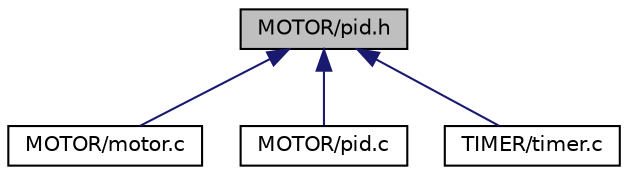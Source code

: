 digraph "MOTOR/pid.h"
{
 // LATEX_PDF_SIZE
  edge [fontname="Helvetica",fontsize="10",labelfontname="Helvetica",labelfontsize="10"];
  node [fontname="Helvetica",fontsize="10",shape=record];
  Node1 [label="MOTOR/pid.h",height=0.2,width=0.4,color="black", fillcolor="grey75", style="filled", fontcolor="black",tooltip="Driver for creating pid controllers."];
  Node1 -> Node2 [dir="back",color="midnightblue",fontsize="10",style="solid",fontname="Helvetica"];
  Node2 [label="MOTOR/motor.c",height=0.2,width=0.4,color="black", fillcolor="white", style="filled",URL="$motor_8c_source.html",tooltip=" "];
  Node1 -> Node3 [dir="back",color="midnightblue",fontsize="10",style="solid",fontname="Helvetica"];
  Node3 [label="MOTOR/pid.c",height=0.2,width=0.4,color="black", fillcolor="white", style="filled",URL="$pid_8c_source.html",tooltip=" "];
  Node1 -> Node4 [dir="back",color="midnightblue",fontsize="10",style="solid",fontname="Helvetica"];
  Node4 [label="TIMER/timer.c",height=0.2,width=0.4,color="black", fillcolor="white", style="filled",URL="$timer_8c_source.html",tooltip=" "];
}

